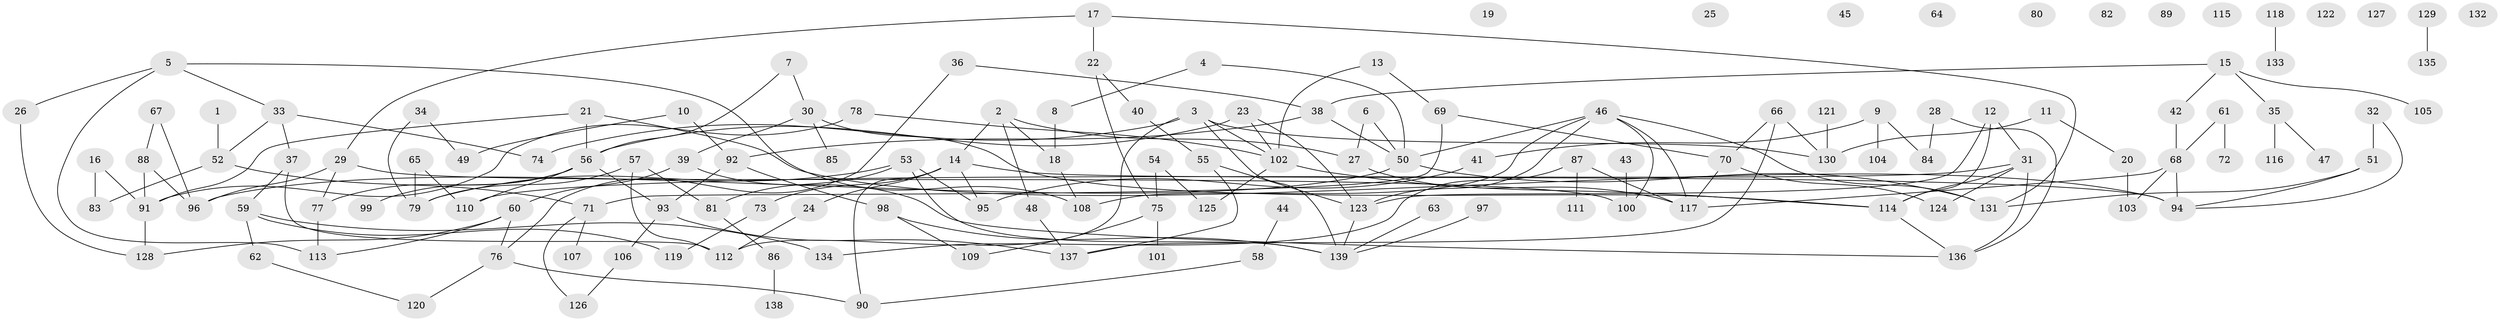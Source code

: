 // Generated by graph-tools (version 1.1) at 2025/49/03/09/25 03:49:15]
// undirected, 139 vertices, 180 edges
graph export_dot {
graph [start="1"]
  node [color=gray90,style=filled];
  1;
  2;
  3;
  4;
  5;
  6;
  7;
  8;
  9;
  10;
  11;
  12;
  13;
  14;
  15;
  16;
  17;
  18;
  19;
  20;
  21;
  22;
  23;
  24;
  25;
  26;
  27;
  28;
  29;
  30;
  31;
  32;
  33;
  34;
  35;
  36;
  37;
  38;
  39;
  40;
  41;
  42;
  43;
  44;
  45;
  46;
  47;
  48;
  49;
  50;
  51;
  52;
  53;
  54;
  55;
  56;
  57;
  58;
  59;
  60;
  61;
  62;
  63;
  64;
  65;
  66;
  67;
  68;
  69;
  70;
  71;
  72;
  73;
  74;
  75;
  76;
  77;
  78;
  79;
  80;
  81;
  82;
  83;
  84;
  85;
  86;
  87;
  88;
  89;
  90;
  91;
  92;
  93;
  94;
  95;
  96;
  97;
  98;
  99;
  100;
  101;
  102;
  103;
  104;
  105;
  106;
  107;
  108;
  109;
  110;
  111;
  112;
  113;
  114;
  115;
  116;
  117;
  118;
  119;
  120;
  121;
  122;
  123;
  124;
  125;
  126;
  127;
  128;
  129;
  130;
  131;
  132;
  133;
  134;
  135;
  136;
  137;
  138;
  139;
  1 -- 52;
  2 -- 14;
  2 -- 18;
  2 -- 27;
  2 -- 48;
  3 -- 74;
  3 -- 102;
  3 -- 112;
  3 -- 130;
  3 -- 139;
  4 -- 8;
  4 -- 50;
  5 -- 26;
  5 -- 33;
  5 -- 108;
  5 -- 113;
  6 -- 27;
  6 -- 50;
  7 -- 30;
  7 -- 56;
  8 -- 18;
  9 -- 41;
  9 -- 84;
  9 -- 104;
  10 -- 49;
  10 -- 92;
  11 -- 20;
  11 -- 130;
  12 -- 31;
  12 -- 114;
  12 -- 123;
  13 -- 69;
  13 -- 102;
  14 -- 24;
  14 -- 73;
  14 -- 90;
  14 -- 94;
  14 -- 95;
  15 -- 35;
  15 -- 38;
  15 -- 42;
  15 -- 105;
  16 -- 83;
  16 -- 91;
  17 -- 22;
  17 -- 29;
  17 -- 131;
  18 -- 108;
  20 -- 103;
  21 -- 56;
  21 -- 91;
  21 -- 94;
  22 -- 40;
  22 -- 75;
  23 -- 56;
  23 -- 102;
  23 -- 123;
  24 -- 112;
  26 -- 128;
  27 -- 117;
  28 -- 84;
  28 -- 136;
  29 -- 77;
  29 -- 96;
  29 -- 100;
  30 -- 39;
  30 -- 85;
  30 -- 114;
  31 -- 110;
  31 -- 114;
  31 -- 124;
  31 -- 136;
  32 -- 51;
  32 -- 94;
  33 -- 37;
  33 -- 52;
  33 -- 74;
  34 -- 49;
  34 -- 79;
  35 -- 47;
  35 -- 116;
  36 -- 38;
  36 -- 76;
  37 -- 59;
  37 -- 112;
  38 -- 50;
  38 -- 92;
  39 -- 60;
  39 -- 136;
  40 -- 55;
  41 -- 95;
  42 -- 68;
  43 -- 100;
  44 -- 58;
  46 -- 50;
  46 -- 100;
  46 -- 108;
  46 -- 117;
  46 -- 123;
  46 -- 131;
  48 -- 137;
  50 -- 96;
  50 -- 131;
  51 -- 94;
  51 -- 131;
  52 -- 71;
  52 -- 83;
  53 -- 79;
  53 -- 81;
  53 -- 95;
  53 -- 139;
  54 -- 75;
  54 -- 125;
  55 -- 123;
  55 -- 137;
  56 -- 77;
  56 -- 93;
  56 -- 99;
  56 -- 110;
  57 -- 79;
  57 -- 81;
  57 -- 112;
  58 -- 90;
  59 -- 62;
  59 -- 119;
  59 -- 134;
  60 -- 76;
  60 -- 113;
  60 -- 128;
  61 -- 68;
  61 -- 72;
  62 -- 120;
  63 -- 139;
  65 -- 79;
  65 -- 110;
  66 -- 70;
  66 -- 130;
  66 -- 137;
  67 -- 88;
  67 -- 96;
  68 -- 94;
  68 -- 103;
  68 -- 117;
  69 -- 70;
  69 -- 71;
  70 -- 117;
  70 -- 124;
  71 -- 107;
  71 -- 126;
  73 -- 119;
  75 -- 101;
  75 -- 109;
  76 -- 90;
  76 -- 120;
  77 -- 113;
  78 -- 91;
  78 -- 102;
  81 -- 86;
  86 -- 138;
  87 -- 111;
  87 -- 117;
  87 -- 134;
  88 -- 91;
  88 -- 96;
  91 -- 128;
  92 -- 93;
  92 -- 98;
  93 -- 106;
  93 -- 137;
  97 -- 139;
  98 -- 109;
  98 -- 139;
  102 -- 114;
  102 -- 125;
  106 -- 126;
  114 -- 136;
  118 -- 133;
  121 -- 130;
  123 -- 139;
  129 -- 135;
}
